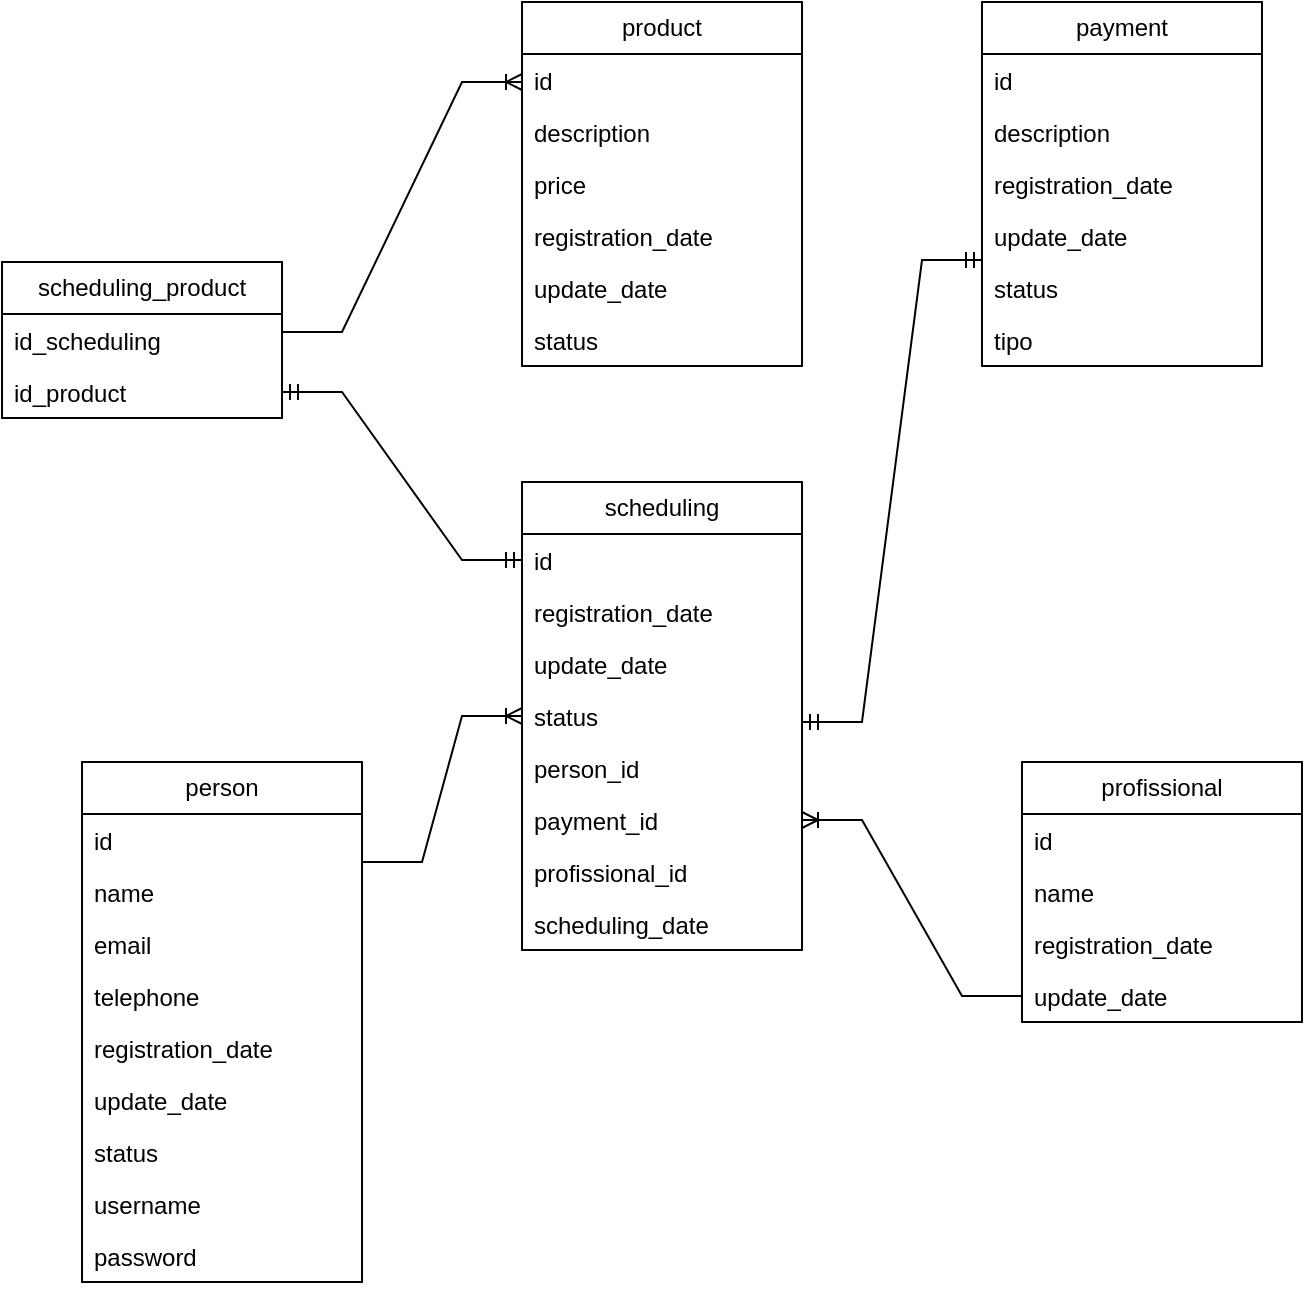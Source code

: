 <mxfile version="26.1.3">
  <diagram name="Página-1" id="Ypi8zajXE4CnerdbXZY2">
    <mxGraphModel dx="1674" dy="746" grid="1" gridSize="10" guides="1" tooltips="1" connect="1" arrows="1" fold="1" page="1" pageScale="1" pageWidth="827" pageHeight="1169" math="0" shadow="0">
      <root>
        <mxCell id="0" />
        <mxCell id="1" parent="0" />
        <mxCell id="1gxR2JI7KWspUDncfXjb-1" value="person" style="swimlane;fontStyle=0;childLayout=stackLayout;horizontal=1;startSize=26;fillColor=none;horizontalStack=0;resizeParent=1;resizeParentMax=0;resizeLast=0;collapsible=1;marginBottom=0;whiteSpace=wrap;html=1;" vertex="1" parent="1">
          <mxGeometry x="160" y="410" width="140" height="260" as="geometry" />
        </mxCell>
        <mxCell id="1gxR2JI7KWspUDncfXjb-2" value="id" style="text;strokeColor=none;fillColor=none;align=left;verticalAlign=top;spacingLeft=4;spacingRight=4;overflow=hidden;rotatable=0;points=[[0,0.5],[1,0.5]];portConstraint=eastwest;whiteSpace=wrap;html=1;" vertex="1" parent="1gxR2JI7KWspUDncfXjb-1">
          <mxGeometry y="26" width="140" height="26" as="geometry" />
        </mxCell>
        <mxCell id="1gxR2JI7KWspUDncfXjb-3" value="name&lt;div&gt;&lt;br&gt;&lt;/div&gt;" style="text;strokeColor=none;fillColor=none;align=left;verticalAlign=top;spacingLeft=4;spacingRight=4;overflow=hidden;rotatable=0;points=[[0,0.5],[1,0.5]];portConstraint=eastwest;whiteSpace=wrap;html=1;" vertex="1" parent="1gxR2JI7KWspUDncfXjb-1">
          <mxGeometry y="52" width="140" height="26" as="geometry" />
        </mxCell>
        <mxCell id="1gxR2JI7KWspUDncfXjb-4" value="email&lt;div&gt;&lt;br&gt;&lt;/div&gt;" style="text;strokeColor=none;fillColor=none;align=left;verticalAlign=top;spacingLeft=4;spacingRight=4;overflow=hidden;rotatable=0;points=[[0,0.5],[1,0.5]];portConstraint=eastwest;whiteSpace=wrap;html=1;" vertex="1" parent="1gxR2JI7KWspUDncfXjb-1">
          <mxGeometry y="78" width="140" height="26" as="geometry" />
        </mxCell>
        <mxCell id="1gxR2JI7KWspUDncfXjb-5" value="&lt;div&gt;telephone&lt;/div&gt;" style="text;strokeColor=none;fillColor=none;align=left;verticalAlign=top;spacingLeft=4;spacingRight=4;overflow=hidden;rotatable=0;points=[[0,0.5],[1,0.5]];portConstraint=eastwest;whiteSpace=wrap;html=1;" vertex="1" parent="1gxR2JI7KWspUDncfXjb-1">
          <mxGeometry y="104" width="140" height="26" as="geometry" />
        </mxCell>
        <mxCell id="1gxR2JI7KWspUDncfXjb-6" value="&lt;div&gt;registration_date&lt;/div&gt;" style="text;strokeColor=none;fillColor=none;align=left;verticalAlign=top;spacingLeft=4;spacingRight=4;overflow=hidden;rotatable=0;points=[[0,0.5],[1,0.5]];portConstraint=eastwest;whiteSpace=wrap;html=1;" vertex="1" parent="1gxR2JI7KWspUDncfXjb-1">
          <mxGeometry y="130" width="140" height="26" as="geometry" />
        </mxCell>
        <mxCell id="1gxR2JI7KWspUDncfXjb-33" value="&lt;div&gt;update_date&lt;/div&gt;" style="text;strokeColor=none;fillColor=none;align=left;verticalAlign=top;spacingLeft=4;spacingRight=4;overflow=hidden;rotatable=0;points=[[0,0.5],[1,0.5]];portConstraint=eastwest;whiteSpace=wrap;html=1;" vertex="1" parent="1gxR2JI7KWspUDncfXjb-1">
          <mxGeometry y="156" width="140" height="26" as="geometry" />
        </mxCell>
        <mxCell id="1gxR2JI7KWspUDncfXjb-7" value="&lt;div&gt;status&lt;/div&gt;" style="text;strokeColor=none;fillColor=none;align=left;verticalAlign=top;spacingLeft=4;spacingRight=4;overflow=hidden;rotatable=0;points=[[0,0.5],[1,0.5]];portConstraint=eastwest;whiteSpace=wrap;html=1;" vertex="1" parent="1gxR2JI7KWspUDncfXjb-1">
          <mxGeometry y="182" width="140" height="26" as="geometry" />
        </mxCell>
        <mxCell id="1gxR2JI7KWspUDncfXjb-8" value="&lt;div&gt;username&lt;/div&gt;&lt;div&gt;&lt;br&gt;&lt;/div&gt;" style="text;strokeColor=none;fillColor=none;align=left;verticalAlign=top;spacingLeft=4;spacingRight=4;overflow=hidden;rotatable=0;points=[[0,0.5],[1,0.5]];portConstraint=eastwest;whiteSpace=wrap;html=1;" vertex="1" parent="1gxR2JI7KWspUDncfXjb-1">
          <mxGeometry y="208" width="140" height="26" as="geometry" />
        </mxCell>
        <mxCell id="1gxR2JI7KWspUDncfXjb-9" value="&lt;div&gt;password&lt;/div&gt;&lt;div&gt;&lt;br&gt;&lt;/div&gt;" style="text;strokeColor=none;fillColor=none;align=left;verticalAlign=top;spacingLeft=4;spacingRight=4;overflow=hidden;rotatable=0;points=[[0,0.5],[1,0.5]];portConstraint=eastwest;whiteSpace=wrap;html=1;" vertex="1" parent="1gxR2JI7KWspUDncfXjb-1">
          <mxGeometry y="234" width="140" height="26" as="geometry" />
        </mxCell>
        <mxCell id="1gxR2JI7KWspUDncfXjb-10" value="product" style="swimlane;fontStyle=0;childLayout=stackLayout;horizontal=1;startSize=26;fillColor=none;horizontalStack=0;resizeParent=1;resizeParentMax=0;resizeLast=0;collapsible=1;marginBottom=0;whiteSpace=wrap;html=1;" vertex="1" parent="1">
          <mxGeometry x="380" y="30" width="140" height="182" as="geometry" />
        </mxCell>
        <mxCell id="1gxR2JI7KWspUDncfXjb-11" value="id" style="text;strokeColor=none;fillColor=none;align=left;verticalAlign=top;spacingLeft=4;spacingRight=4;overflow=hidden;rotatable=0;points=[[0,0.5],[1,0.5]];portConstraint=eastwest;whiteSpace=wrap;html=1;" vertex="1" parent="1gxR2JI7KWspUDncfXjb-10">
          <mxGeometry y="26" width="140" height="26" as="geometry" />
        </mxCell>
        <mxCell id="1gxR2JI7KWspUDncfXjb-12" value="&lt;div&gt;description&lt;/div&gt;" style="text;strokeColor=none;fillColor=none;align=left;verticalAlign=top;spacingLeft=4;spacingRight=4;overflow=hidden;rotatable=0;points=[[0,0.5],[1,0.5]];portConstraint=eastwest;whiteSpace=wrap;html=1;" vertex="1" parent="1gxR2JI7KWspUDncfXjb-10">
          <mxGeometry y="52" width="140" height="26" as="geometry" />
        </mxCell>
        <mxCell id="1gxR2JI7KWspUDncfXjb-13" value="&lt;div&gt;price&lt;/div&gt;" style="text;strokeColor=none;fillColor=none;align=left;verticalAlign=top;spacingLeft=4;spacingRight=4;overflow=hidden;rotatable=0;points=[[0,0.5],[1,0.5]];portConstraint=eastwest;whiteSpace=wrap;html=1;" vertex="1" parent="1gxR2JI7KWspUDncfXjb-10">
          <mxGeometry y="78" width="140" height="26" as="geometry" />
        </mxCell>
        <mxCell id="1gxR2JI7KWspUDncfXjb-14" value="&lt;div&gt;registration_date&lt;/div&gt;" style="text;strokeColor=none;fillColor=none;align=left;verticalAlign=top;spacingLeft=4;spacingRight=4;overflow=hidden;rotatable=0;points=[[0,0.5],[1,0.5]];portConstraint=eastwest;whiteSpace=wrap;html=1;" vertex="1" parent="1gxR2JI7KWspUDncfXjb-10">
          <mxGeometry y="104" width="140" height="26" as="geometry" />
        </mxCell>
        <mxCell id="1gxR2JI7KWspUDncfXjb-35" value="&lt;div&gt;update_date&lt;/div&gt;" style="text;strokeColor=none;fillColor=none;align=left;verticalAlign=top;spacingLeft=4;spacingRight=4;overflow=hidden;rotatable=0;points=[[0,0.5],[1,0.5]];portConstraint=eastwest;whiteSpace=wrap;html=1;" vertex="1" parent="1gxR2JI7KWspUDncfXjb-10">
          <mxGeometry y="130" width="140" height="26" as="geometry" />
        </mxCell>
        <mxCell id="1gxR2JI7KWspUDncfXjb-16" value="&lt;div&gt;status&lt;/div&gt;" style="text;strokeColor=none;fillColor=none;align=left;verticalAlign=top;spacingLeft=4;spacingRight=4;overflow=hidden;rotatable=0;points=[[0,0.5],[1,0.5]];portConstraint=eastwest;whiteSpace=wrap;html=1;" vertex="1" parent="1gxR2JI7KWspUDncfXjb-10">
          <mxGeometry y="156" width="140" height="26" as="geometry" />
        </mxCell>
        <mxCell id="1gxR2JI7KWspUDncfXjb-19" value="payment" style="swimlane;fontStyle=0;childLayout=stackLayout;horizontal=1;startSize=26;fillColor=none;horizontalStack=0;resizeParent=1;resizeParentMax=0;resizeLast=0;collapsible=1;marginBottom=0;whiteSpace=wrap;html=1;" vertex="1" parent="1">
          <mxGeometry x="610" y="30" width="140" height="182" as="geometry" />
        </mxCell>
        <mxCell id="1gxR2JI7KWspUDncfXjb-20" value="id" style="text;strokeColor=none;fillColor=none;align=left;verticalAlign=top;spacingLeft=4;spacingRight=4;overflow=hidden;rotatable=0;points=[[0,0.5],[1,0.5]];portConstraint=eastwest;whiteSpace=wrap;html=1;" vertex="1" parent="1gxR2JI7KWspUDncfXjb-19">
          <mxGeometry y="26" width="140" height="26" as="geometry" />
        </mxCell>
        <mxCell id="1gxR2JI7KWspUDncfXjb-21" value="&lt;div&gt;description&lt;/div&gt;" style="text;strokeColor=none;fillColor=none;align=left;verticalAlign=top;spacingLeft=4;spacingRight=4;overflow=hidden;rotatable=0;points=[[0,0.5],[1,0.5]];portConstraint=eastwest;whiteSpace=wrap;html=1;" vertex="1" parent="1gxR2JI7KWspUDncfXjb-19">
          <mxGeometry y="52" width="140" height="26" as="geometry" />
        </mxCell>
        <mxCell id="1gxR2JI7KWspUDncfXjb-23" value="&lt;div&gt;registration_date&lt;/div&gt;" style="text;strokeColor=none;fillColor=none;align=left;verticalAlign=top;spacingLeft=4;spacingRight=4;overflow=hidden;rotatable=0;points=[[0,0.5],[1,0.5]];portConstraint=eastwest;whiteSpace=wrap;html=1;" vertex="1" parent="1gxR2JI7KWspUDncfXjb-19">
          <mxGeometry y="78" width="140" height="26" as="geometry" />
        </mxCell>
        <mxCell id="1gxR2JI7KWspUDncfXjb-37" value="&lt;div&gt;update_date&lt;/div&gt;" style="text;strokeColor=none;fillColor=none;align=left;verticalAlign=top;spacingLeft=4;spacingRight=4;overflow=hidden;rotatable=0;points=[[0,0.5],[1,0.5]];portConstraint=eastwest;whiteSpace=wrap;html=1;" vertex="1" parent="1gxR2JI7KWspUDncfXjb-19">
          <mxGeometry y="104" width="140" height="26" as="geometry" />
        </mxCell>
        <mxCell id="1gxR2JI7KWspUDncfXjb-24" value="&lt;div&gt;status&lt;/div&gt;" style="text;strokeColor=none;fillColor=none;align=left;verticalAlign=top;spacingLeft=4;spacingRight=4;overflow=hidden;rotatable=0;points=[[0,0.5],[1,0.5]];portConstraint=eastwest;whiteSpace=wrap;html=1;" vertex="1" parent="1gxR2JI7KWspUDncfXjb-19">
          <mxGeometry y="130" width="140" height="26" as="geometry" />
        </mxCell>
        <mxCell id="1gxR2JI7KWspUDncfXjb-25" value="&lt;div&gt;tipo&lt;/div&gt;&lt;div&gt;&lt;br&gt;&lt;/div&gt;" style="text;strokeColor=none;fillColor=none;align=left;verticalAlign=top;spacingLeft=4;spacingRight=4;overflow=hidden;rotatable=0;points=[[0,0.5],[1,0.5]];portConstraint=eastwest;whiteSpace=wrap;html=1;" vertex="1" parent="1gxR2JI7KWspUDncfXjb-19">
          <mxGeometry y="156" width="140" height="26" as="geometry" />
        </mxCell>
        <mxCell id="1gxR2JI7KWspUDncfXjb-26" value="scheduling" style="swimlane;fontStyle=0;childLayout=stackLayout;horizontal=1;startSize=26;fillColor=none;horizontalStack=0;resizeParent=1;resizeParentMax=0;resizeLast=0;collapsible=1;marginBottom=0;whiteSpace=wrap;html=1;" vertex="1" parent="1">
          <mxGeometry x="380" y="270" width="140" height="234" as="geometry" />
        </mxCell>
        <mxCell id="1gxR2JI7KWspUDncfXjb-27" value="id" style="text;strokeColor=none;fillColor=none;align=left;verticalAlign=top;spacingLeft=4;spacingRight=4;overflow=hidden;rotatable=0;points=[[0,0.5],[1,0.5]];portConstraint=eastwest;whiteSpace=wrap;html=1;" vertex="1" parent="1gxR2JI7KWspUDncfXjb-26">
          <mxGeometry y="26" width="140" height="26" as="geometry" />
        </mxCell>
        <mxCell id="1gxR2JI7KWspUDncfXjb-28" value="registration_date" style="text;strokeColor=none;fillColor=none;align=left;verticalAlign=top;spacingLeft=4;spacingRight=4;overflow=hidden;rotatable=0;points=[[0,0.5],[1,0.5]];portConstraint=eastwest;whiteSpace=wrap;html=1;" vertex="1" parent="1gxR2JI7KWspUDncfXjb-26">
          <mxGeometry y="52" width="140" height="26" as="geometry" />
        </mxCell>
        <mxCell id="1gxR2JI7KWspUDncfXjb-39" value="update_date" style="text;strokeColor=none;fillColor=none;align=left;verticalAlign=top;spacingLeft=4;spacingRight=4;overflow=hidden;rotatable=0;points=[[0,0.5],[1,0.5]];portConstraint=eastwest;whiteSpace=wrap;html=1;" vertex="1" parent="1gxR2JI7KWspUDncfXjb-26">
          <mxGeometry y="78" width="140" height="26" as="geometry" />
        </mxCell>
        <mxCell id="1gxR2JI7KWspUDncfXjb-29" value="status" style="text;strokeColor=none;fillColor=none;align=left;verticalAlign=top;spacingLeft=4;spacingRight=4;overflow=hidden;rotatable=0;points=[[0,0.5],[1,0.5]];portConstraint=eastwest;whiteSpace=wrap;html=1;" vertex="1" parent="1gxR2JI7KWspUDncfXjb-26">
          <mxGeometry y="104" width="140" height="26" as="geometry" />
        </mxCell>
        <mxCell id="1gxR2JI7KWspUDncfXjb-49" value="" style="edgeStyle=entityRelationEdgeStyle;fontSize=12;html=1;endArrow=ERmandOne;startArrow=ERmandOne;rounded=0;entryX=0;entryY=-0.038;entryDx=0;entryDy=0;entryPerimeter=0;" edge="1" parent="1gxR2JI7KWspUDncfXjb-26" target="1gxR2JI7KWspUDncfXjb-24">
          <mxGeometry width="100" height="100" relative="1" as="geometry">
            <mxPoint x="140" y="120" as="sourcePoint" />
            <mxPoint x="210" y="-110" as="targetPoint" />
            <Array as="points">
              <mxPoint x="230" y="-130" />
            </Array>
          </mxGeometry>
        </mxCell>
        <mxCell id="1gxR2JI7KWspUDncfXjb-30" value="person_id" style="text;strokeColor=none;fillColor=none;align=left;verticalAlign=top;spacingLeft=4;spacingRight=4;overflow=hidden;rotatable=0;points=[[0,0.5],[1,0.5]];portConstraint=eastwest;whiteSpace=wrap;html=1;" vertex="1" parent="1gxR2JI7KWspUDncfXjb-26">
          <mxGeometry y="130" width="140" height="26" as="geometry" />
        </mxCell>
        <mxCell id="1gxR2JI7KWspUDncfXjb-31" value="payment_id" style="text;strokeColor=none;fillColor=none;align=left;verticalAlign=top;spacingLeft=4;spacingRight=4;overflow=hidden;rotatable=0;points=[[0,0.5],[1,0.5]];portConstraint=eastwest;whiteSpace=wrap;html=1;" vertex="1" parent="1gxR2JI7KWspUDncfXjb-26">
          <mxGeometry y="156" width="140" height="26" as="geometry" />
        </mxCell>
        <mxCell id="1gxR2JI7KWspUDncfXjb-46" value="profissional_id" style="text;strokeColor=none;fillColor=none;align=left;verticalAlign=top;spacingLeft=4;spacingRight=4;overflow=hidden;rotatable=0;points=[[0,0.5],[1,0.5]];portConstraint=eastwest;whiteSpace=wrap;html=1;" vertex="1" parent="1gxR2JI7KWspUDncfXjb-26">
          <mxGeometry y="182" width="140" height="26" as="geometry" />
        </mxCell>
        <mxCell id="1gxR2JI7KWspUDncfXjb-32" value="scheduling_date" style="text;strokeColor=none;fillColor=none;align=left;verticalAlign=top;spacingLeft=4;spacingRight=4;overflow=hidden;rotatable=0;points=[[0,0.5],[1,0.5]];portConstraint=eastwest;whiteSpace=wrap;html=1;" vertex="1" parent="1gxR2JI7KWspUDncfXjb-26">
          <mxGeometry y="208" width="140" height="26" as="geometry" />
        </mxCell>
        <mxCell id="1gxR2JI7KWspUDncfXjb-40" value="profissional" style="swimlane;fontStyle=0;childLayout=stackLayout;horizontal=1;startSize=26;fillColor=none;horizontalStack=0;resizeParent=1;resizeParentMax=0;resizeLast=0;collapsible=1;marginBottom=0;whiteSpace=wrap;html=1;" vertex="1" parent="1">
          <mxGeometry x="630" y="410" width="140" height="130" as="geometry" />
        </mxCell>
        <mxCell id="1gxR2JI7KWspUDncfXjb-41" value="id" style="text;strokeColor=none;fillColor=none;align=left;verticalAlign=top;spacingLeft=4;spacingRight=4;overflow=hidden;rotatable=0;points=[[0,0.5],[1,0.5]];portConstraint=eastwest;whiteSpace=wrap;html=1;" vertex="1" parent="1gxR2JI7KWspUDncfXjb-40">
          <mxGeometry y="26" width="140" height="26" as="geometry" />
        </mxCell>
        <mxCell id="1gxR2JI7KWspUDncfXjb-42" value="name" style="text;strokeColor=none;fillColor=none;align=left;verticalAlign=top;spacingLeft=4;spacingRight=4;overflow=hidden;rotatable=0;points=[[0,0.5],[1,0.5]];portConstraint=eastwest;whiteSpace=wrap;html=1;" vertex="1" parent="1gxR2JI7KWspUDncfXjb-40">
          <mxGeometry y="52" width="140" height="26" as="geometry" />
        </mxCell>
        <mxCell id="1gxR2JI7KWspUDncfXjb-44" value="registration_date" style="text;strokeColor=none;fillColor=none;align=left;verticalAlign=top;spacingLeft=4;spacingRight=4;overflow=hidden;rotatable=0;points=[[0,0.5],[1,0.5]];portConstraint=eastwest;whiteSpace=wrap;html=1;" vertex="1" parent="1gxR2JI7KWspUDncfXjb-40">
          <mxGeometry y="78" width="140" height="26" as="geometry" />
        </mxCell>
        <mxCell id="1gxR2JI7KWspUDncfXjb-45" value="update_date" style="text;strokeColor=none;fillColor=none;align=left;verticalAlign=top;spacingLeft=4;spacingRight=4;overflow=hidden;rotatable=0;points=[[0,0.5],[1,0.5]];portConstraint=eastwest;whiteSpace=wrap;html=1;" vertex="1" parent="1gxR2JI7KWspUDncfXjb-40">
          <mxGeometry y="104" width="140" height="26" as="geometry" />
        </mxCell>
        <mxCell id="1gxR2JI7KWspUDncfXjb-51" value="" style="edgeStyle=entityRelationEdgeStyle;fontSize=12;html=1;endArrow=ERoneToMany;rounded=0;entryX=0;entryY=0.5;entryDx=0;entryDy=0;" edge="1" parent="1" target="1gxR2JI7KWspUDncfXjb-29">
          <mxGeometry width="100" height="100" relative="1" as="geometry">
            <mxPoint x="300" y="460" as="sourcePoint" />
            <mxPoint x="580" y="330" as="targetPoint" />
            <Array as="points">
              <mxPoint x="580" y="430" />
              <mxPoint x="420" y="300" />
            </Array>
          </mxGeometry>
        </mxCell>
        <mxCell id="1gxR2JI7KWspUDncfXjb-52" value="" style="edgeStyle=entityRelationEdgeStyle;fontSize=12;html=1;endArrow=ERoneToMany;rounded=0;entryX=1;entryY=0.5;entryDx=0;entryDy=0;" edge="1" parent="1" source="1gxR2JI7KWspUDncfXjb-45" target="1gxR2JI7KWspUDncfXjb-31">
          <mxGeometry width="100" height="100" relative="1" as="geometry">
            <mxPoint x="480" y="685" as="sourcePoint" />
            <mxPoint x="580" y="585" as="targetPoint" />
            <Array as="points">
              <mxPoint x="570" y="825" />
              <mxPoint x="570" y="875" />
            </Array>
          </mxGeometry>
        </mxCell>
        <mxCell id="1gxR2JI7KWspUDncfXjb-53" value="scheduling_product" style="swimlane;fontStyle=0;childLayout=stackLayout;horizontal=1;startSize=26;fillColor=none;horizontalStack=0;resizeParent=1;resizeParentMax=0;resizeLast=0;collapsible=1;marginBottom=0;whiteSpace=wrap;html=1;" vertex="1" parent="1">
          <mxGeometry x="120" y="160" width="140" height="78" as="geometry" />
        </mxCell>
        <mxCell id="1gxR2JI7KWspUDncfXjb-54" value="id_scheduling" style="text;strokeColor=none;fillColor=none;align=left;verticalAlign=top;spacingLeft=4;spacingRight=4;overflow=hidden;rotatable=0;points=[[0,0.5],[1,0.5]];portConstraint=eastwest;whiteSpace=wrap;html=1;" vertex="1" parent="1gxR2JI7KWspUDncfXjb-53">
          <mxGeometry y="26" width="140" height="26" as="geometry" />
        </mxCell>
        <mxCell id="1gxR2JI7KWspUDncfXjb-55" value="id_product" style="text;strokeColor=none;fillColor=none;align=left;verticalAlign=top;spacingLeft=4;spacingRight=4;overflow=hidden;rotatable=0;points=[[0,0.5],[1,0.5]];portConstraint=eastwest;whiteSpace=wrap;html=1;" vertex="1" parent="1gxR2JI7KWspUDncfXjb-53">
          <mxGeometry y="52" width="140" height="26" as="geometry" />
        </mxCell>
        <mxCell id="1gxR2JI7KWspUDncfXjb-57" value="" style="edgeStyle=entityRelationEdgeStyle;fontSize=12;html=1;endArrow=ERoneToMany;rounded=0;entryX=0;entryY=0.5;entryDx=0;entryDy=0;" edge="1" parent="1">
          <mxGeometry width="100" height="100" relative="1" as="geometry">
            <mxPoint x="260" y="195" as="sourcePoint" />
            <mxPoint x="380" y="70" as="targetPoint" />
            <Array as="points">
              <mxPoint x="-170" y="185" />
              <mxPoint x="200" y="295" />
              <mxPoint x="-170" y="195" />
            </Array>
          </mxGeometry>
        </mxCell>
        <mxCell id="1gxR2JI7KWspUDncfXjb-58" value="" style="edgeStyle=entityRelationEdgeStyle;fontSize=12;html=1;endArrow=ERmandOne;startArrow=ERmandOne;rounded=0;entryX=0;entryY=0.5;entryDx=0;entryDy=0;exitX=1;exitY=0.5;exitDx=0;exitDy=0;" edge="1" parent="1" source="1gxR2JI7KWspUDncfXjb-55" target="1gxR2JI7KWspUDncfXjb-27">
          <mxGeometry width="100" height="100" relative="1" as="geometry">
            <mxPoint x="480" y="430" as="sourcePoint" />
            <mxPoint x="580" y="330" as="targetPoint" />
          </mxGeometry>
        </mxCell>
      </root>
    </mxGraphModel>
  </diagram>
</mxfile>

